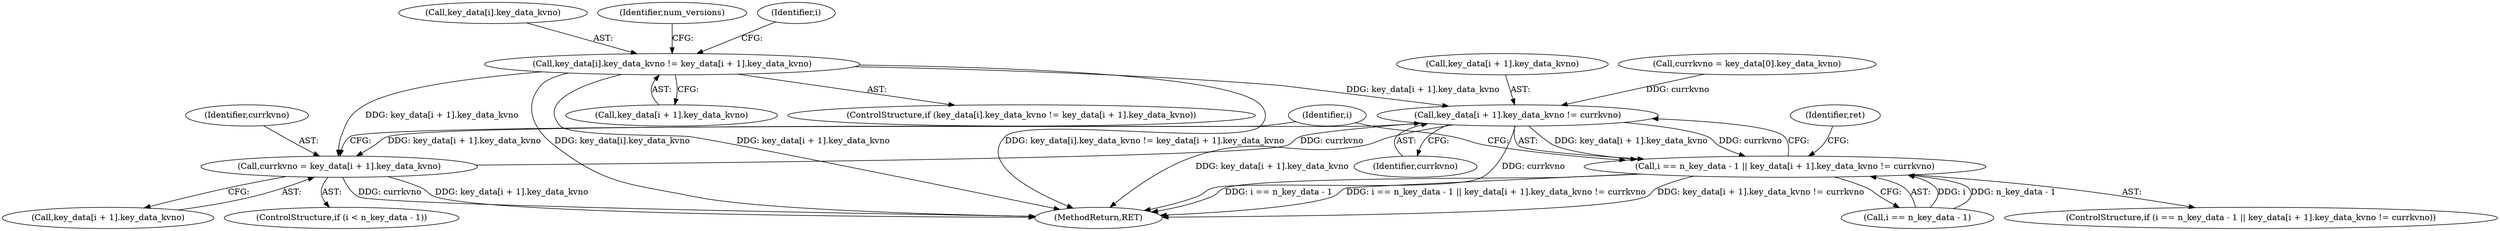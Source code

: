 digraph "0_krb5_04038bf3633c4b909b5ded3072dc88c8c419bf16@array" {
"1000222" [label="(Call,key_data[i].key_data_kvno != key_data[i + 1].key_data_kvno)"];
"1000290" [label="(Call,key_data[i + 1].key_data_kvno != currkvno)"];
"1000284" [label="(Call,i == n_key_data - 1 || key_data[i + 1].key_data_kvno != currkvno)"];
"1000368" [label="(Call,currkvno = key_data[i + 1].key_data_kvno)"];
"1000285" [label="(Call,i == n_key_data - 1)"];
"1000298" [label="(Identifier,currkvno)"];
"1000290" [label="(Call,key_data[i + 1].key_data_kvno != currkvno)"];
"1000370" [label="(Call,key_data[i + 1].key_data_kvno)"];
"1000269" [label="(Call,currkvno = key_data[0].key_data_kvno)"];
"1000369" [label="(Identifier,currkvno)"];
"1000223" [label="(Call,key_data[i].key_data_kvno)"];
"1000283" [label="(ControlStructure,if (i == n_key_data - 1 || key_data[i + 1].key_data_kvno != currkvno))"];
"1000236" [label="(Identifier,num_versions)"];
"1000220" [label="(Identifier,i)"];
"1000368" [label="(Call,currkvno = key_data[i + 1].key_data_kvno)"];
"1000222" [label="(Call,key_data[i].key_data_kvno != key_data[i + 1].key_data_kvno)"];
"1000284" [label="(Call,i == n_key_data - 1 || key_data[i + 1].key_data_kvno != currkvno)"];
"1000362" [label="(ControlStructure,if (i < n_key_data - 1))"];
"1000302" [label="(Identifier,ret)"];
"1000291" [label="(Call,key_data[i + 1].key_data_kvno)"];
"1000228" [label="(Call,key_data[i + 1].key_data_kvno)"];
"1000221" [label="(ControlStructure,if (key_data[i].key_data_kvno != key_data[i + 1].key_data_kvno))"];
"1000280" [label="(Identifier,i)"];
"1000417" [label="(MethodReturn,RET)"];
"1000222" -> "1000221"  [label="AST: "];
"1000222" -> "1000228"  [label="CFG: "];
"1000223" -> "1000222"  [label="AST: "];
"1000228" -> "1000222"  [label="AST: "];
"1000236" -> "1000222"  [label="CFG: "];
"1000220" -> "1000222"  [label="CFG: "];
"1000222" -> "1000417"  [label="DDG: key_data[i].key_data_kvno"];
"1000222" -> "1000417"  [label="DDG: key_data[i + 1].key_data_kvno"];
"1000222" -> "1000417"  [label="DDG: key_data[i].key_data_kvno != key_data[i + 1].key_data_kvno"];
"1000222" -> "1000290"  [label="DDG: key_data[i + 1].key_data_kvno"];
"1000222" -> "1000368"  [label="DDG: key_data[i + 1].key_data_kvno"];
"1000290" -> "1000284"  [label="AST: "];
"1000290" -> "1000298"  [label="CFG: "];
"1000291" -> "1000290"  [label="AST: "];
"1000298" -> "1000290"  [label="AST: "];
"1000284" -> "1000290"  [label="CFG: "];
"1000290" -> "1000417"  [label="DDG: currkvno"];
"1000290" -> "1000417"  [label="DDG: key_data[i + 1].key_data_kvno"];
"1000290" -> "1000284"  [label="DDG: key_data[i + 1].key_data_kvno"];
"1000290" -> "1000284"  [label="DDG: currkvno"];
"1000368" -> "1000290"  [label="DDG: currkvno"];
"1000269" -> "1000290"  [label="DDG: currkvno"];
"1000290" -> "1000368"  [label="DDG: key_data[i + 1].key_data_kvno"];
"1000284" -> "1000283"  [label="AST: "];
"1000284" -> "1000285"  [label="CFG: "];
"1000285" -> "1000284"  [label="AST: "];
"1000302" -> "1000284"  [label="CFG: "];
"1000280" -> "1000284"  [label="CFG: "];
"1000284" -> "1000417"  [label="DDG: i == n_key_data - 1"];
"1000284" -> "1000417"  [label="DDG: i == n_key_data - 1 || key_data[i + 1].key_data_kvno != currkvno"];
"1000284" -> "1000417"  [label="DDG: key_data[i + 1].key_data_kvno != currkvno"];
"1000285" -> "1000284"  [label="DDG: i"];
"1000285" -> "1000284"  [label="DDG: n_key_data - 1"];
"1000368" -> "1000362"  [label="AST: "];
"1000368" -> "1000370"  [label="CFG: "];
"1000369" -> "1000368"  [label="AST: "];
"1000370" -> "1000368"  [label="AST: "];
"1000280" -> "1000368"  [label="CFG: "];
"1000368" -> "1000417"  [label="DDG: currkvno"];
"1000368" -> "1000417"  [label="DDG: key_data[i + 1].key_data_kvno"];
}
